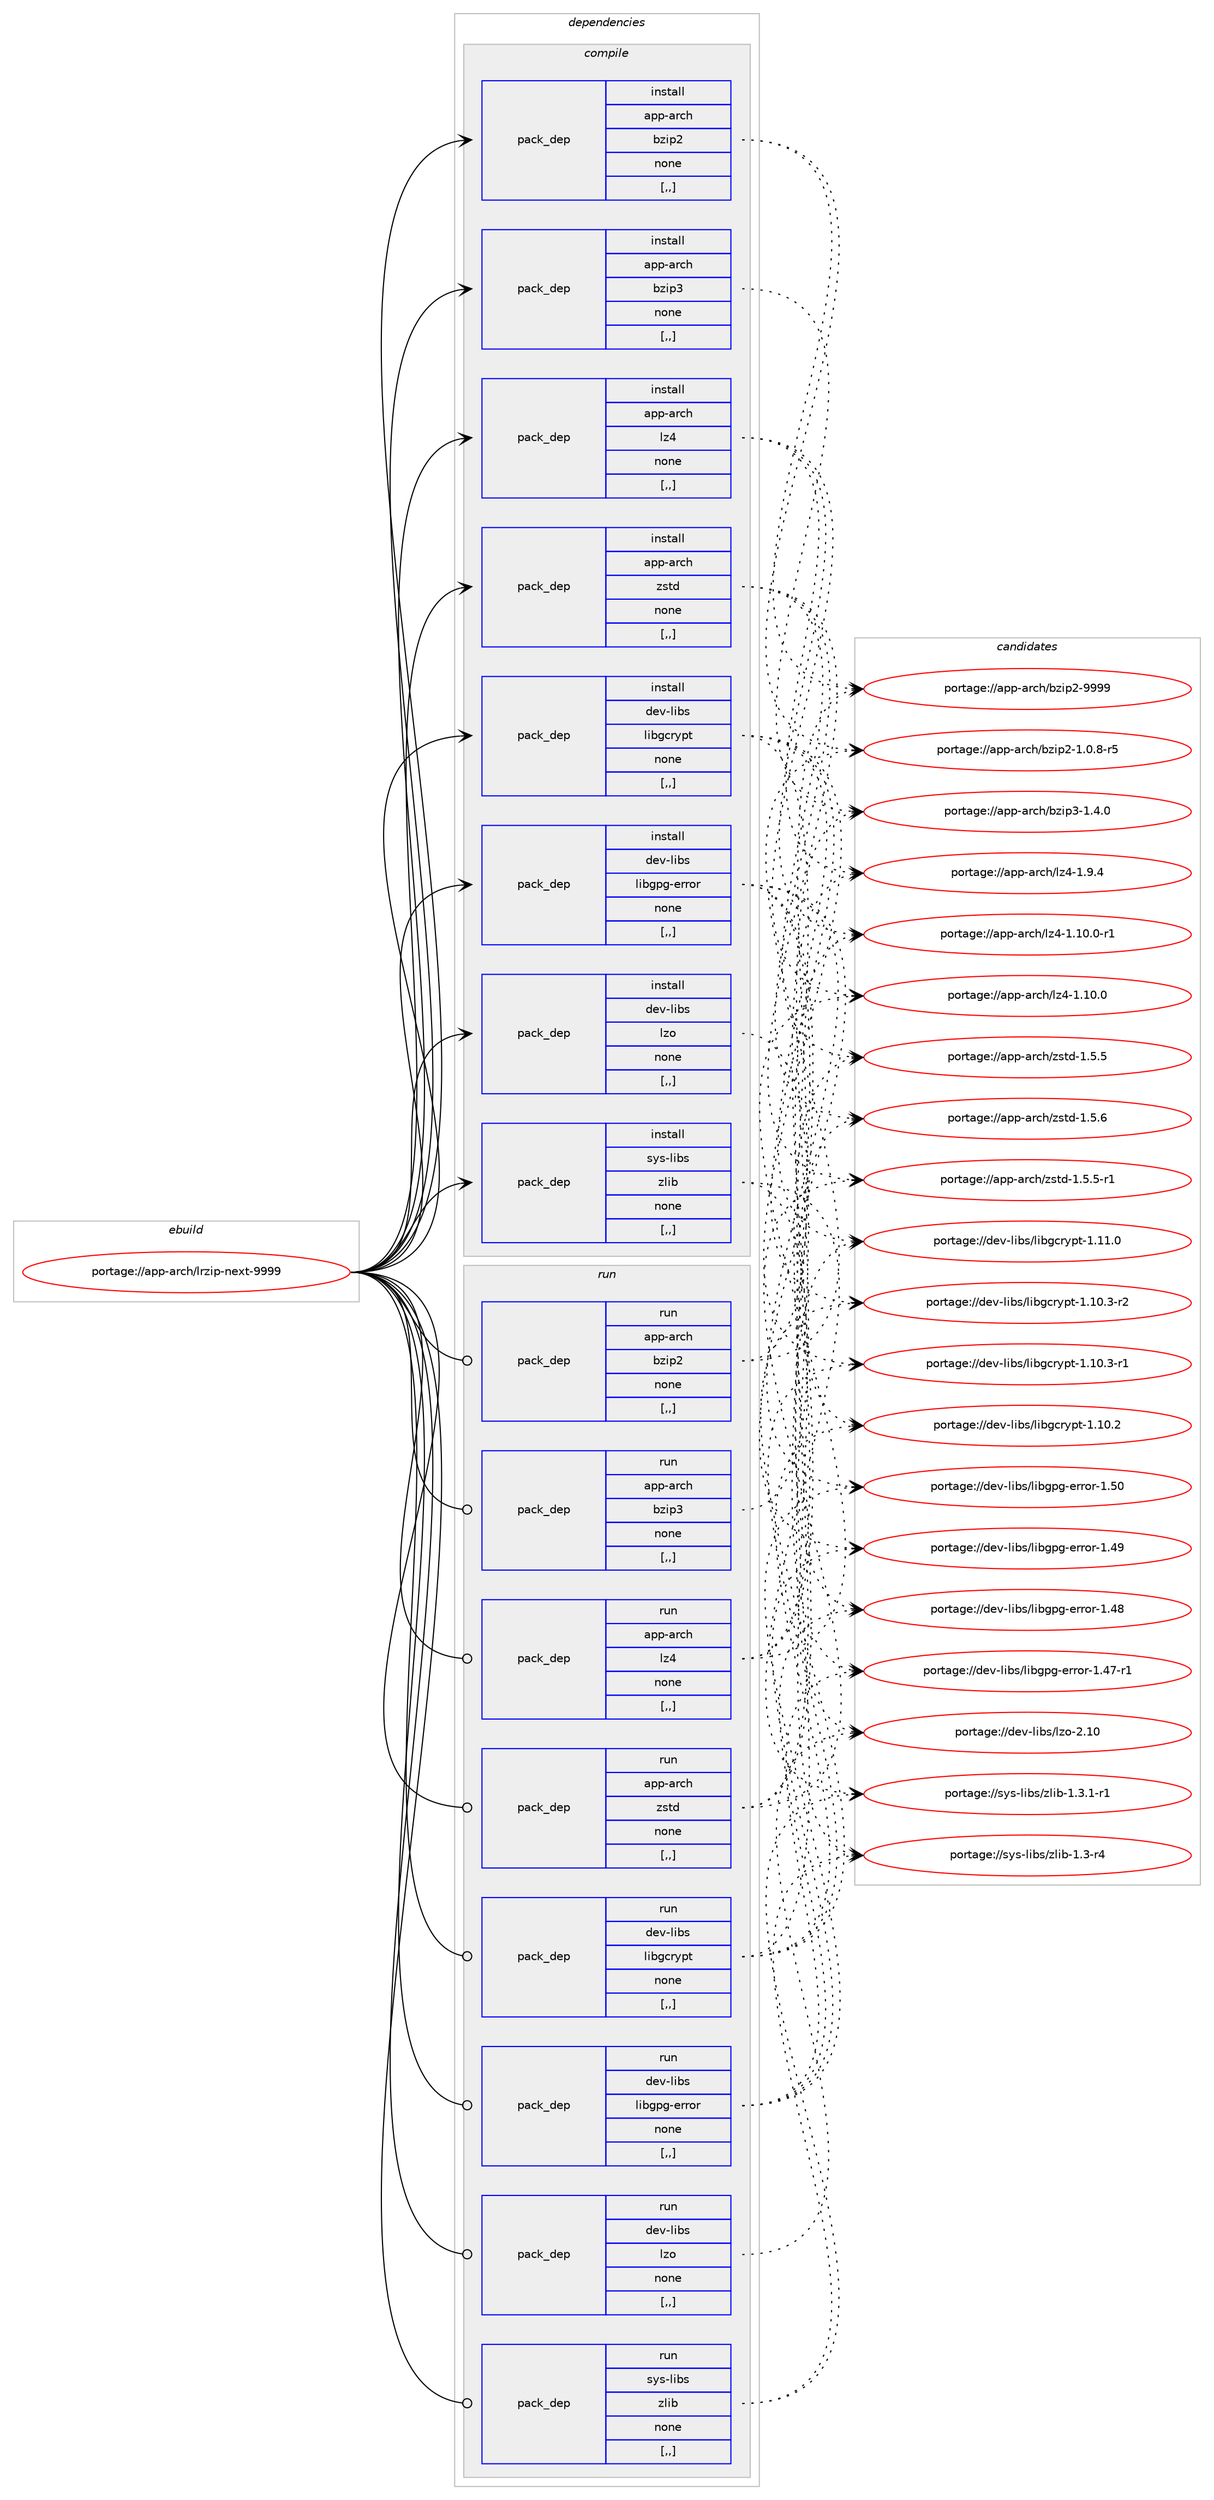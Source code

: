 digraph prolog {

# *************
# Graph options
# *************

newrank=true;
concentrate=true;
compound=true;
graph [rankdir=LR,fontname=Helvetica,fontsize=10,ranksep=1.5];#, ranksep=2.5, nodesep=0.2];
edge  [arrowhead=vee];
node  [fontname=Helvetica,fontsize=10];

# **********
# The ebuild
# **********

subgraph cluster_leftcol {
color=gray;
label=<<i>ebuild</i>>;
id [label="portage://app-arch/lrzip-next-9999", color=red, width=4, href="../app-arch/lrzip-next-9999.svg"];
}

# ****************
# The dependencies
# ****************

subgraph cluster_midcol {
color=gray;
label=<<i>dependencies</i>>;
subgraph cluster_compile {
fillcolor="#eeeeee";
style=filled;
label=<<i>compile</i>>;
subgraph pack365731 {
dependency501273 [label=<<TABLE BORDER="0" CELLBORDER="1" CELLSPACING="0" CELLPADDING="4" WIDTH="220"><TR><TD ROWSPAN="6" CELLPADDING="30">pack_dep</TD></TR><TR><TD WIDTH="110">install</TD></TR><TR><TD>app-arch</TD></TR><TR><TD>bzip2</TD></TR><TR><TD>none</TD></TR><TR><TD>[,,]</TD></TR></TABLE>>, shape=none, color=blue];
}
id:e -> dependency501273:w [weight=20,style="solid",arrowhead="vee"];
subgraph pack365732 {
dependency501274 [label=<<TABLE BORDER="0" CELLBORDER="1" CELLSPACING="0" CELLPADDING="4" WIDTH="220"><TR><TD ROWSPAN="6" CELLPADDING="30">pack_dep</TD></TR><TR><TD WIDTH="110">install</TD></TR><TR><TD>app-arch</TD></TR><TR><TD>bzip3</TD></TR><TR><TD>none</TD></TR><TR><TD>[,,]</TD></TR></TABLE>>, shape=none, color=blue];
}
id:e -> dependency501274:w [weight=20,style="solid",arrowhead="vee"];
subgraph pack365733 {
dependency501275 [label=<<TABLE BORDER="0" CELLBORDER="1" CELLSPACING="0" CELLPADDING="4" WIDTH="220"><TR><TD ROWSPAN="6" CELLPADDING="30">pack_dep</TD></TR><TR><TD WIDTH="110">install</TD></TR><TR><TD>app-arch</TD></TR><TR><TD>lz4</TD></TR><TR><TD>none</TD></TR><TR><TD>[,,]</TD></TR></TABLE>>, shape=none, color=blue];
}
id:e -> dependency501275:w [weight=20,style="solid",arrowhead="vee"];
subgraph pack365734 {
dependency501276 [label=<<TABLE BORDER="0" CELLBORDER="1" CELLSPACING="0" CELLPADDING="4" WIDTH="220"><TR><TD ROWSPAN="6" CELLPADDING="30">pack_dep</TD></TR><TR><TD WIDTH="110">install</TD></TR><TR><TD>app-arch</TD></TR><TR><TD>zstd</TD></TR><TR><TD>none</TD></TR><TR><TD>[,,]</TD></TR></TABLE>>, shape=none, color=blue];
}
id:e -> dependency501276:w [weight=20,style="solid",arrowhead="vee"];
subgraph pack365735 {
dependency501277 [label=<<TABLE BORDER="0" CELLBORDER="1" CELLSPACING="0" CELLPADDING="4" WIDTH="220"><TR><TD ROWSPAN="6" CELLPADDING="30">pack_dep</TD></TR><TR><TD WIDTH="110">install</TD></TR><TR><TD>dev-libs</TD></TR><TR><TD>libgcrypt</TD></TR><TR><TD>none</TD></TR><TR><TD>[,,]</TD></TR></TABLE>>, shape=none, color=blue];
}
id:e -> dependency501277:w [weight=20,style="solid",arrowhead="vee"];
subgraph pack365736 {
dependency501278 [label=<<TABLE BORDER="0" CELLBORDER="1" CELLSPACING="0" CELLPADDING="4" WIDTH="220"><TR><TD ROWSPAN="6" CELLPADDING="30">pack_dep</TD></TR><TR><TD WIDTH="110">install</TD></TR><TR><TD>dev-libs</TD></TR><TR><TD>libgpg-error</TD></TR><TR><TD>none</TD></TR><TR><TD>[,,]</TD></TR></TABLE>>, shape=none, color=blue];
}
id:e -> dependency501278:w [weight=20,style="solid",arrowhead="vee"];
subgraph pack365737 {
dependency501279 [label=<<TABLE BORDER="0" CELLBORDER="1" CELLSPACING="0" CELLPADDING="4" WIDTH="220"><TR><TD ROWSPAN="6" CELLPADDING="30">pack_dep</TD></TR><TR><TD WIDTH="110">install</TD></TR><TR><TD>dev-libs</TD></TR><TR><TD>lzo</TD></TR><TR><TD>none</TD></TR><TR><TD>[,,]</TD></TR></TABLE>>, shape=none, color=blue];
}
id:e -> dependency501279:w [weight=20,style="solid",arrowhead="vee"];
subgraph pack365738 {
dependency501280 [label=<<TABLE BORDER="0" CELLBORDER="1" CELLSPACING="0" CELLPADDING="4" WIDTH="220"><TR><TD ROWSPAN="6" CELLPADDING="30">pack_dep</TD></TR><TR><TD WIDTH="110">install</TD></TR><TR><TD>sys-libs</TD></TR><TR><TD>zlib</TD></TR><TR><TD>none</TD></TR><TR><TD>[,,]</TD></TR></TABLE>>, shape=none, color=blue];
}
id:e -> dependency501280:w [weight=20,style="solid",arrowhead="vee"];
}
subgraph cluster_compileandrun {
fillcolor="#eeeeee";
style=filled;
label=<<i>compile and run</i>>;
}
subgraph cluster_run {
fillcolor="#eeeeee";
style=filled;
label=<<i>run</i>>;
subgraph pack365739 {
dependency501281 [label=<<TABLE BORDER="0" CELLBORDER="1" CELLSPACING="0" CELLPADDING="4" WIDTH="220"><TR><TD ROWSPAN="6" CELLPADDING="30">pack_dep</TD></TR><TR><TD WIDTH="110">run</TD></TR><TR><TD>app-arch</TD></TR><TR><TD>bzip2</TD></TR><TR><TD>none</TD></TR><TR><TD>[,,]</TD></TR></TABLE>>, shape=none, color=blue];
}
id:e -> dependency501281:w [weight=20,style="solid",arrowhead="odot"];
subgraph pack365740 {
dependency501282 [label=<<TABLE BORDER="0" CELLBORDER="1" CELLSPACING="0" CELLPADDING="4" WIDTH="220"><TR><TD ROWSPAN="6" CELLPADDING="30">pack_dep</TD></TR><TR><TD WIDTH="110">run</TD></TR><TR><TD>app-arch</TD></TR><TR><TD>bzip3</TD></TR><TR><TD>none</TD></TR><TR><TD>[,,]</TD></TR></TABLE>>, shape=none, color=blue];
}
id:e -> dependency501282:w [weight=20,style="solid",arrowhead="odot"];
subgraph pack365741 {
dependency501283 [label=<<TABLE BORDER="0" CELLBORDER="1" CELLSPACING="0" CELLPADDING="4" WIDTH="220"><TR><TD ROWSPAN="6" CELLPADDING="30">pack_dep</TD></TR><TR><TD WIDTH="110">run</TD></TR><TR><TD>app-arch</TD></TR><TR><TD>lz4</TD></TR><TR><TD>none</TD></TR><TR><TD>[,,]</TD></TR></TABLE>>, shape=none, color=blue];
}
id:e -> dependency501283:w [weight=20,style="solid",arrowhead="odot"];
subgraph pack365742 {
dependency501284 [label=<<TABLE BORDER="0" CELLBORDER="1" CELLSPACING="0" CELLPADDING="4" WIDTH="220"><TR><TD ROWSPAN="6" CELLPADDING="30">pack_dep</TD></TR><TR><TD WIDTH="110">run</TD></TR><TR><TD>app-arch</TD></TR><TR><TD>zstd</TD></TR><TR><TD>none</TD></TR><TR><TD>[,,]</TD></TR></TABLE>>, shape=none, color=blue];
}
id:e -> dependency501284:w [weight=20,style="solid",arrowhead="odot"];
subgraph pack365743 {
dependency501285 [label=<<TABLE BORDER="0" CELLBORDER="1" CELLSPACING="0" CELLPADDING="4" WIDTH="220"><TR><TD ROWSPAN="6" CELLPADDING="30">pack_dep</TD></TR><TR><TD WIDTH="110">run</TD></TR><TR><TD>dev-libs</TD></TR><TR><TD>libgcrypt</TD></TR><TR><TD>none</TD></TR><TR><TD>[,,]</TD></TR></TABLE>>, shape=none, color=blue];
}
id:e -> dependency501285:w [weight=20,style="solid",arrowhead="odot"];
subgraph pack365744 {
dependency501286 [label=<<TABLE BORDER="0" CELLBORDER="1" CELLSPACING="0" CELLPADDING="4" WIDTH="220"><TR><TD ROWSPAN="6" CELLPADDING="30">pack_dep</TD></TR><TR><TD WIDTH="110">run</TD></TR><TR><TD>dev-libs</TD></TR><TR><TD>libgpg-error</TD></TR><TR><TD>none</TD></TR><TR><TD>[,,]</TD></TR></TABLE>>, shape=none, color=blue];
}
id:e -> dependency501286:w [weight=20,style="solid",arrowhead="odot"];
subgraph pack365745 {
dependency501287 [label=<<TABLE BORDER="0" CELLBORDER="1" CELLSPACING="0" CELLPADDING="4" WIDTH="220"><TR><TD ROWSPAN="6" CELLPADDING="30">pack_dep</TD></TR><TR><TD WIDTH="110">run</TD></TR><TR><TD>dev-libs</TD></TR><TR><TD>lzo</TD></TR><TR><TD>none</TD></TR><TR><TD>[,,]</TD></TR></TABLE>>, shape=none, color=blue];
}
id:e -> dependency501287:w [weight=20,style="solid",arrowhead="odot"];
subgraph pack365746 {
dependency501288 [label=<<TABLE BORDER="0" CELLBORDER="1" CELLSPACING="0" CELLPADDING="4" WIDTH="220"><TR><TD ROWSPAN="6" CELLPADDING="30">pack_dep</TD></TR><TR><TD WIDTH="110">run</TD></TR><TR><TD>sys-libs</TD></TR><TR><TD>zlib</TD></TR><TR><TD>none</TD></TR><TR><TD>[,,]</TD></TR></TABLE>>, shape=none, color=blue];
}
id:e -> dependency501288:w [weight=20,style="solid",arrowhead="odot"];
}
}

# **************
# The candidates
# **************

subgraph cluster_choices {
rank=same;
color=gray;
label=<<i>candidates</i>>;

subgraph choice365731 {
color=black;
nodesep=1;
choice971121124597114991044798122105112504557575757 [label="portage://app-arch/bzip2-9999", color=red, width=4,href="../app-arch/bzip2-9999.svg"];
choice971121124597114991044798122105112504549464846564511453 [label="portage://app-arch/bzip2-1.0.8-r5", color=red, width=4,href="../app-arch/bzip2-1.0.8-r5.svg"];
dependency501273:e -> choice971121124597114991044798122105112504557575757:w [style=dotted,weight="100"];
dependency501273:e -> choice971121124597114991044798122105112504549464846564511453:w [style=dotted,weight="100"];
}
subgraph choice365732 {
color=black;
nodesep=1;
choice97112112459711499104479812210511251454946524648 [label="portage://app-arch/bzip3-1.4.0", color=red, width=4,href="../app-arch/bzip3-1.4.0.svg"];
dependency501274:e -> choice97112112459711499104479812210511251454946524648:w [style=dotted,weight="100"];
}
subgraph choice365733 {
color=black;
nodesep=1;
choice971121124597114991044710812252454946494846484511449 [label="portage://app-arch/lz4-1.10.0-r1", color=red, width=4,href="../app-arch/lz4-1.10.0-r1.svg"];
choice97112112459711499104471081225245494649484648 [label="portage://app-arch/lz4-1.10.0", color=red, width=4,href="../app-arch/lz4-1.10.0.svg"];
choice971121124597114991044710812252454946574652 [label="portage://app-arch/lz4-1.9.4", color=red, width=4,href="../app-arch/lz4-1.9.4.svg"];
dependency501275:e -> choice971121124597114991044710812252454946494846484511449:w [style=dotted,weight="100"];
dependency501275:e -> choice97112112459711499104471081225245494649484648:w [style=dotted,weight="100"];
dependency501275:e -> choice971121124597114991044710812252454946574652:w [style=dotted,weight="100"];
}
subgraph choice365734 {
color=black;
nodesep=1;
choice9711211245971149910447122115116100454946534654 [label="portage://app-arch/zstd-1.5.6", color=red, width=4,href="../app-arch/zstd-1.5.6.svg"];
choice97112112459711499104471221151161004549465346534511449 [label="portage://app-arch/zstd-1.5.5-r1", color=red, width=4,href="../app-arch/zstd-1.5.5-r1.svg"];
choice9711211245971149910447122115116100454946534653 [label="portage://app-arch/zstd-1.5.5", color=red, width=4,href="../app-arch/zstd-1.5.5.svg"];
dependency501276:e -> choice9711211245971149910447122115116100454946534654:w [style=dotted,weight="100"];
dependency501276:e -> choice97112112459711499104471221151161004549465346534511449:w [style=dotted,weight="100"];
dependency501276:e -> choice9711211245971149910447122115116100454946534653:w [style=dotted,weight="100"];
}
subgraph choice365735 {
color=black;
nodesep=1;
choice100101118451081059811547108105981039911412111211645494649494648 [label="portage://dev-libs/libgcrypt-1.11.0", color=red, width=4,href="../dev-libs/libgcrypt-1.11.0.svg"];
choice1001011184510810598115471081059810399114121112116454946494846514511450 [label="portage://dev-libs/libgcrypt-1.10.3-r2", color=red, width=4,href="../dev-libs/libgcrypt-1.10.3-r2.svg"];
choice1001011184510810598115471081059810399114121112116454946494846514511449 [label="portage://dev-libs/libgcrypt-1.10.3-r1", color=red, width=4,href="../dev-libs/libgcrypt-1.10.3-r1.svg"];
choice100101118451081059811547108105981039911412111211645494649484650 [label="portage://dev-libs/libgcrypt-1.10.2", color=red, width=4,href="../dev-libs/libgcrypt-1.10.2.svg"];
dependency501277:e -> choice100101118451081059811547108105981039911412111211645494649494648:w [style=dotted,weight="100"];
dependency501277:e -> choice1001011184510810598115471081059810399114121112116454946494846514511450:w [style=dotted,weight="100"];
dependency501277:e -> choice1001011184510810598115471081059810399114121112116454946494846514511449:w [style=dotted,weight="100"];
dependency501277:e -> choice100101118451081059811547108105981039911412111211645494649484650:w [style=dotted,weight="100"];
}
subgraph choice365736 {
color=black;
nodesep=1;
choice10010111845108105981154710810598103112103451011141141111144549465348 [label="portage://dev-libs/libgpg-error-1.50", color=red, width=4,href="../dev-libs/libgpg-error-1.50.svg"];
choice10010111845108105981154710810598103112103451011141141111144549465257 [label="portage://dev-libs/libgpg-error-1.49", color=red, width=4,href="../dev-libs/libgpg-error-1.49.svg"];
choice10010111845108105981154710810598103112103451011141141111144549465256 [label="portage://dev-libs/libgpg-error-1.48", color=red, width=4,href="../dev-libs/libgpg-error-1.48.svg"];
choice100101118451081059811547108105981031121034510111411411111445494652554511449 [label="portage://dev-libs/libgpg-error-1.47-r1", color=red, width=4,href="../dev-libs/libgpg-error-1.47-r1.svg"];
dependency501278:e -> choice10010111845108105981154710810598103112103451011141141111144549465348:w [style=dotted,weight="100"];
dependency501278:e -> choice10010111845108105981154710810598103112103451011141141111144549465257:w [style=dotted,weight="100"];
dependency501278:e -> choice10010111845108105981154710810598103112103451011141141111144549465256:w [style=dotted,weight="100"];
dependency501278:e -> choice100101118451081059811547108105981031121034510111411411111445494652554511449:w [style=dotted,weight="100"];
}
subgraph choice365737 {
color=black;
nodesep=1;
choice1001011184510810598115471081221114550464948 [label="portage://dev-libs/lzo-2.10", color=red, width=4,href="../dev-libs/lzo-2.10.svg"];
dependency501279:e -> choice1001011184510810598115471081221114550464948:w [style=dotted,weight="100"];
}
subgraph choice365738 {
color=black;
nodesep=1;
choice115121115451081059811547122108105984549465146494511449 [label="portage://sys-libs/zlib-1.3.1-r1", color=red, width=4,href="../sys-libs/zlib-1.3.1-r1.svg"];
choice11512111545108105981154712210810598454946514511452 [label="portage://sys-libs/zlib-1.3-r4", color=red, width=4,href="../sys-libs/zlib-1.3-r4.svg"];
dependency501280:e -> choice115121115451081059811547122108105984549465146494511449:w [style=dotted,weight="100"];
dependency501280:e -> choice11512111545108105981154712210810598454946514511452:w [style=dotted,weight="100"];
}
subgraph choice365739 {
color=black;
nodesep=1;
choice971121124597114991044798122105112504557575757 [label="portage://app-arch/bzip2-9999", color=red, width=4,href="../app-arch/bzip2-9999.svg"];
choice971121124597114991044798122105112504549464846564511453 [label="portage://app-arch/bzip2-1.0.8-r5", color=red, width=4,href="../app-arch/bzip2-1.0.8-r5.svg"];
dependency501281:e -> choice971121124597114991044798122105112504557575757:w [style=dotted,weight="100"];
dependency501281:e -> choice971121124597114991044798122105112504549464846564511453:w [style=dotted,weight="100"];
}
subgraph choice365740 {
color=black;
nodesep=1;
choice97112112459711499104479812210511251454946524648 [label="portage://app-arch/bzip3-1.4.0", color=red, width=4,href="../app-arch/bzip3-1.4.0.svg"];
dependency501282:e -> choice97112112459711499104479812210511251454946524648:w [style=dotted,weight="100"];
}
subgraph choice365741 {
color=black;
nodesep=1;
choice971121124597114991044710812252454946494846484511449 [label="portage://app-arch/lz4-1.10.0-r1", color=red, width=4,href="../app-arch/lz4-1.10.0-r1.svg"];
choice97112112459711499104471081225245494649484648 [label="portage://app-arch/lz4-1.10.0", color=red, width=4,href="../app-arch/lz4-1.10.0.svg"];
choice971121124597114991044710812252454946574652 [label="portage://app-arch/lz4-1.9.4", color=red, width=4,href="../app-arch/lz4-1.9.4.svg"];
dependency501283:e -> choice971121124597114991044710812252454946494846484511449:w [style=dotted,weight="100"];
dependency501283:e -> choice97112112459711499104471081225245494649484648:w [style=dotted,weight="100"];
dependency501283:e -> choice971121124597114991044710812252454946574652:w [style=dotted,weight="100"];
}
subgraph choice365742 {
color=black;
nodesep=1;
choice9711211245971149910447122115116100454946534654 [label="portage://app-arch/zstd-1.5.6", color=red, width=4,href="../app-arch/zstd-1.5.6.svg"];
choice97112112459711499104471221151161004549465346534511449 [label="portage://app-arch/zstd-1.5.5-r1", color=red, width=4,href="../app-arch/zstd-1.5.5-r1.svg"];
choice9711211245971149910447122115116100454946534653 [label="portage://app-arch/zstd-1.5.5", color=red, width=4,href="../app-arch/zstd-1.5.5.svg"];
dependency501284:e -> choice9711211245971149910447122115116100454946534654:w [style=dotted,weight="100"];
dependency501284:e -> choice97112112459711499104471221151161004549465346534511449:w [style=dotted,weight="100"];
dependency501284:e -> choice9711211245971149910447122115116100454946534653:w [style=dotted,weight="100"];
}
subgraph choice365743 {
color=black;
nodesep=1;
choice100101118451081059811547108105981039911412111211645494649494648 [label="portage://dev-libs/libgcrypt-1.11.0", color=red, width=4,href="../dev-libs/libgcrypt-1.11.0.svg"];
choice1001011184510810598115471081059810399114121112116454946494846514511450 [label="portage://dev-libs/libgcrypt-1.10.3-r2", color=red, width=4,href="../dev-libs/libgcrypt-1.10.3-r2.svg"];
choice1001011184510810598115471081059810399114121112116454946494846514511449 [label="portage://dev-libs/libgcrypt-1.10.3-r1", color=red, width=4,href="../dev-libs/libgcrypt-1.10.3-r1.svg"];
choice100101118451081059811547108105981039911412111211645494649484650 [label="portage://dev-libs/libgcrypt-1.10.2", color=red, width=4,href="../dev-libs/libgcrypt-1.10.2.svg"];
dependency501285:e -> choice100101118451081059811547108105981039911412111211645494649494648:w [style=dotted,weight="100"];
dependency501285:e -> choice1001011184510810598115471081059810399114121112116454946494846514511450:w [style=dotted,weight="100"];
dependency501285:e -> choice1001011184510810598115471081059810399114121112116454946494846514511449:w [style=dotted,weight="100"];
dependency501285:e -> choice100101118451081059811547108105981039911412111211645494649484650:w [style=dotted,weight="100"];
}
subgraph choice365744 {
color=black;
nodesep=1;
choice10010111845108105981154710810598103112103451011141141111144549465348 [label="portage://dev-libs/libgpg-error-1.50", color=red, width=4,href="../dev-libs/libgpg-error-1.50.svg"];
choice10010111845108105981154710810598103112103451011141141111144549465257 [label="portage://dev-libs/libgpg-error-1.49", color=red, width=4,href="../dev-libs/libgpg-error-1.49.svg"];
choice10010111845108105981154710810598103112103451011141141111144549465256 [label="portage://dev-libs/libgpg-error-1.48", color=red, width=4,href="../dev-libs/libgpg-error-1.48.svg"];
choice100101118451081059811547108105981031121034510111411411111445494652554511449 [label="portage://dev-libs/libgpg-error-1.47-r1", color=red, width=4,href="../dev-libs/libgpg-error-1.47-r1.svg"];
dependency501286:e -> choice10010111845108105981154710810598103112103451011141141111144549465348:w [style=dotted,weight="100"];
dependency501286:e -> choice10010111845108105981154710810598103112103451011141141111144549465257:w [style=dotted,weight="100"];
dependency501286:e -> choice10010111845108105981154710810598103112103451011141141111144549465256:w [style=dotted,weight="100"];
dependency501286:e -> choice100101118451081059811547108105981031121034510111411411111445494652554511449:w [style=dotted,weight="100"];
}
subgraph choice365745 {
color=black;
nodesep=1;
choice1001011184510810598115471081221114550464948 [label="portage://dev-libs/lzo-2.10", color=red, width=4,href="../dev-libs/lzo-2.10.svg"];
dependency501287:e -> choice1001011184510810598115471081221114550464948:w [style=dotted,weight="100"];
}
subgraph choice365746 {
color=black;
nodesep=1;
choice115121115451081059811547122108105984549465146494511449 [label="portage://sys-libs/zlib-1.3.1-r1", color=red, width=4,href="../sys-libs/zlib-1.3.1-r1.svg"];
choice11512111545108105981154712210810598454946514511452 [label="portage://sys-libs/zlib-1.3-r4", color=red, width=4,href="../sys-libs/zlib-1.3-r4.svg"];
dependency501288:e -> choice115121115451081059811547122108105984549465146494511449:w [style=dotted,weight="100"];
dependency501288:e -> choice11512111545108105981154712210810598454946514511452:w [style=dotted,weight="100"];
}
}

}
